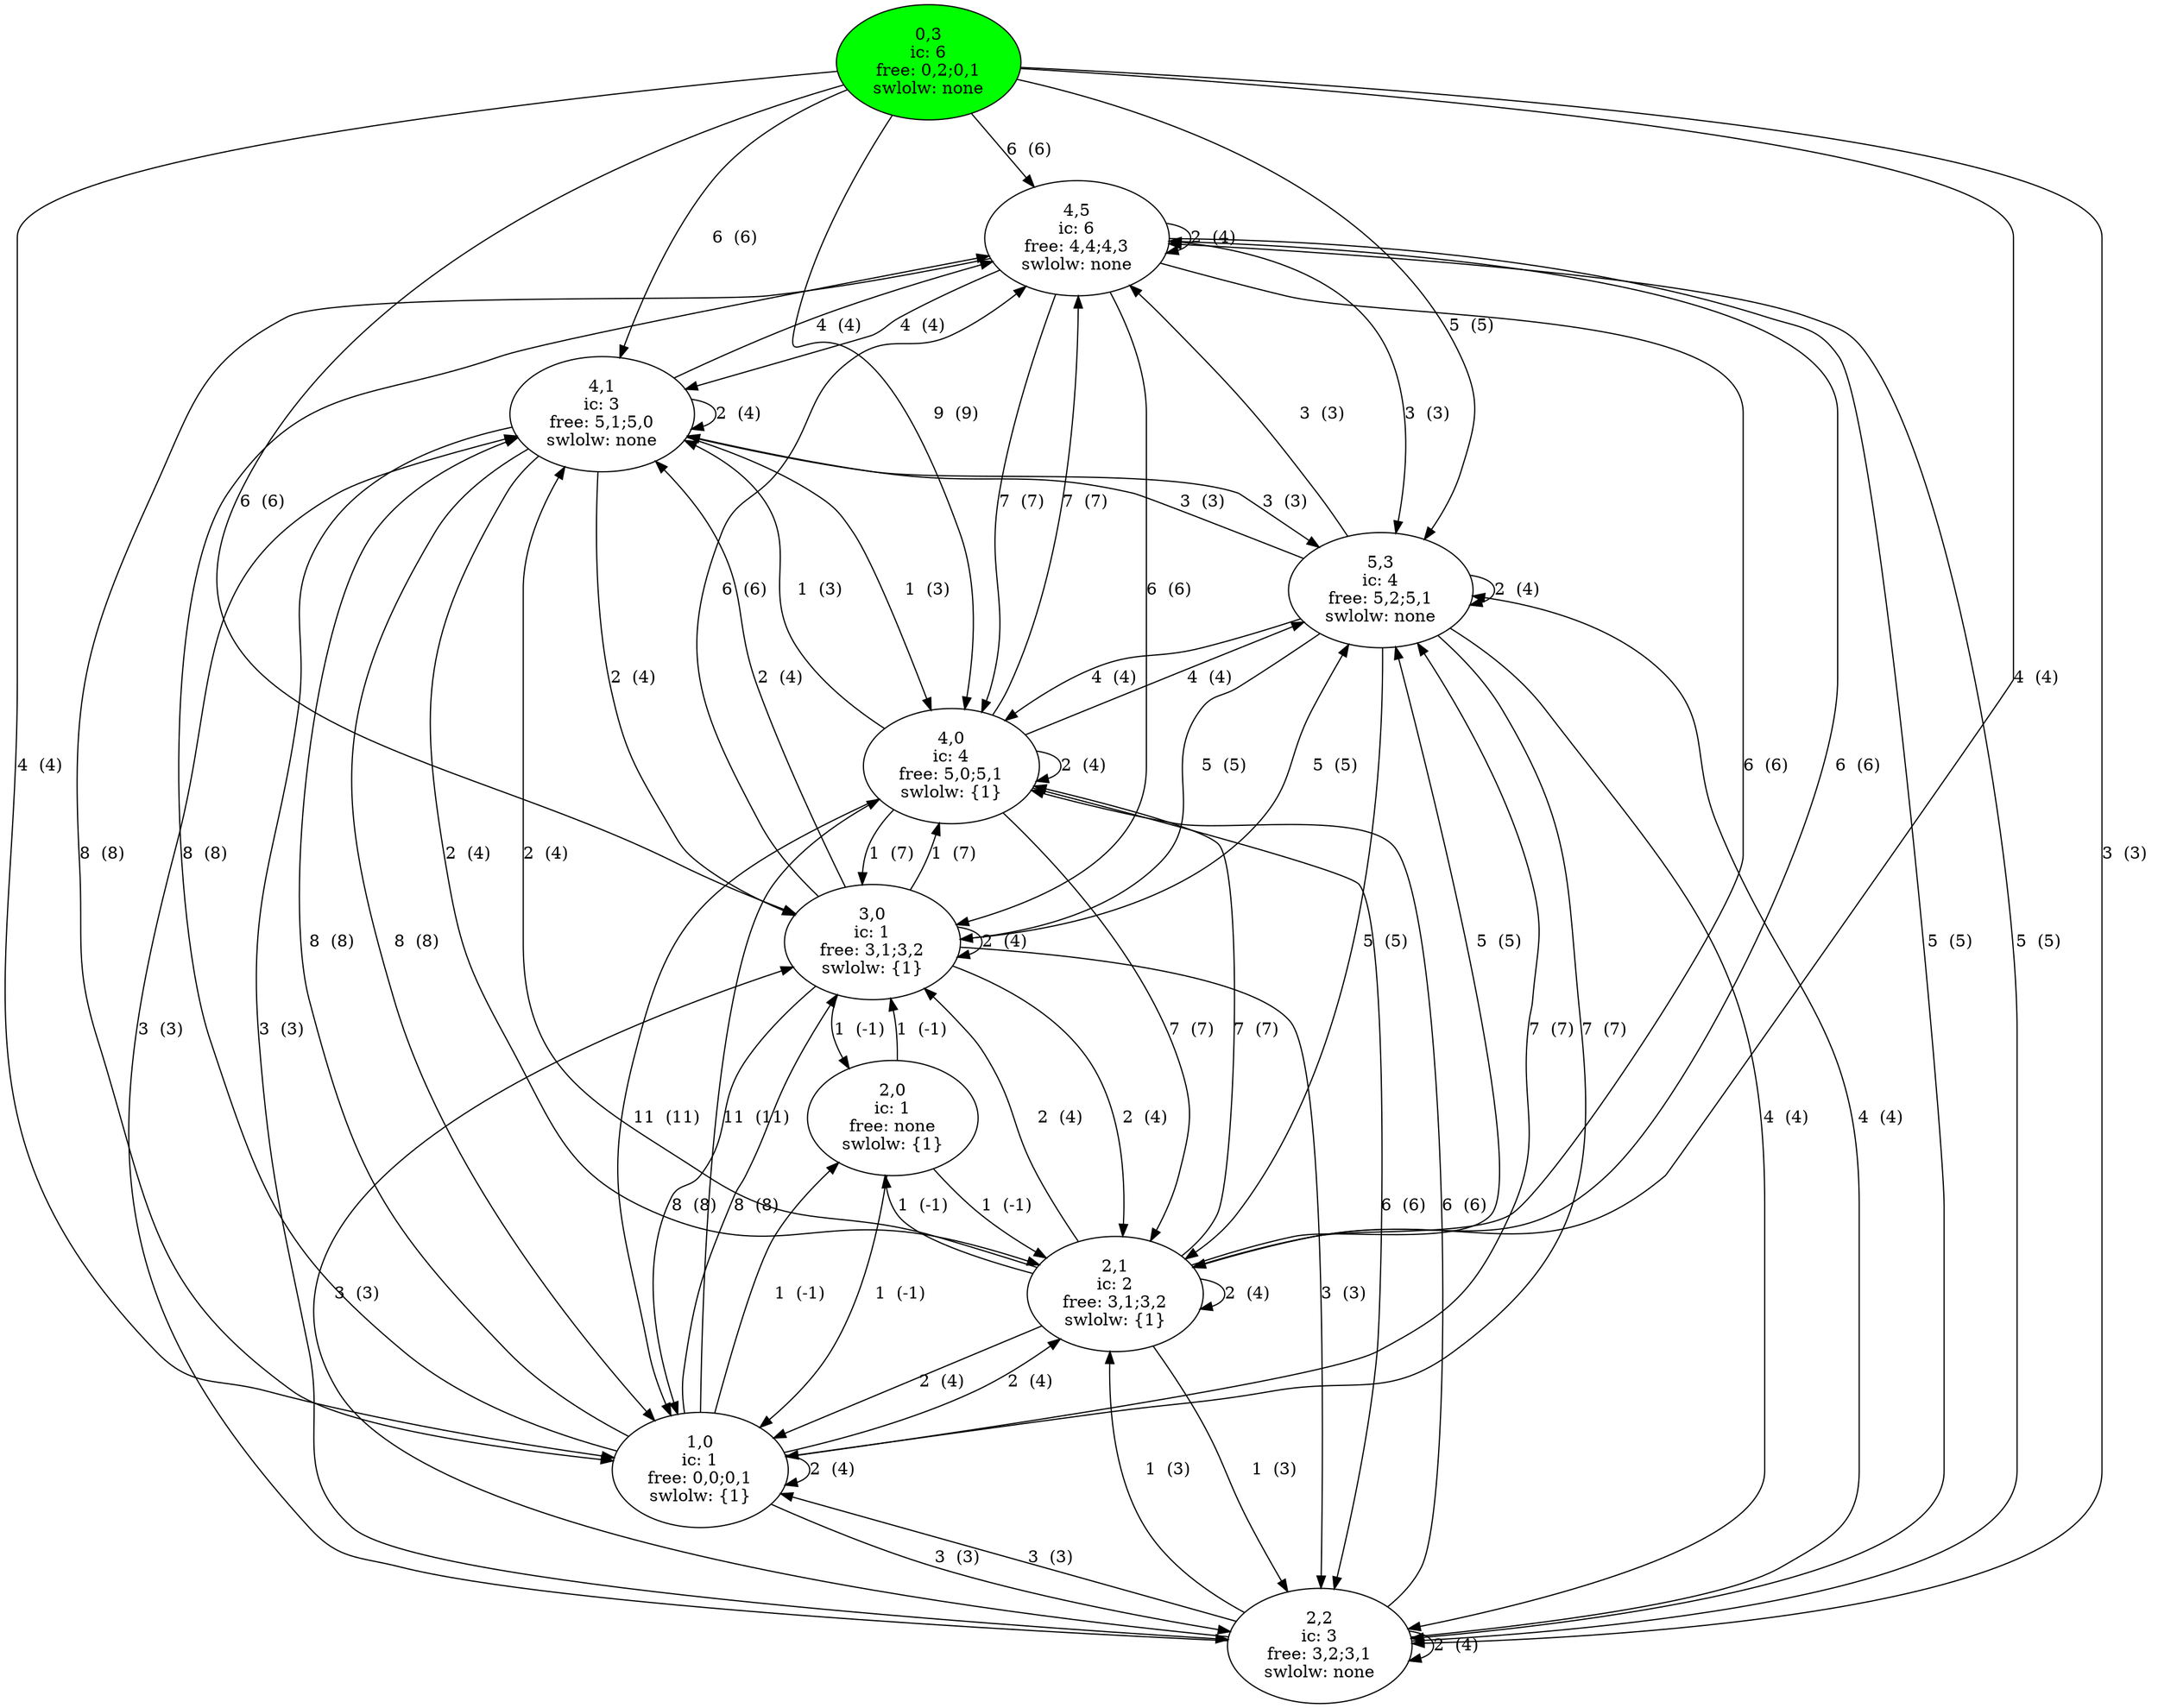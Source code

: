 digraph "example5.txt_fields" {
	compound=true
	"4_5" [label="4,5
ic: 6
free: 4,4;4,3
swlolw: none" pos="11.2,2.8!"]
	"4_1" [label="4,1
ic: 3
free: 5,1;5,0
swlolw: none" pos="11.2,14.0!"]
	"2_2" [label="2,2
ic: 3
free: 3,2;3,1
swlolw: none" pos="5.6,11.2!"]
	"2_1" [label="2,1
ic: 2
free: 3,1;3,2
swlolw: {1}" pos="5.6,14.0!"]
	"1_0" [label="1,0
ic: 1
free: 0,0;0,1
swlolw: {1}" pos="2.8,16.799999999999997!"]
	"2_0" [label="2,0
ic: 1
free: none
swlolw: {1}" pos="5.6,16.799999999999997!"]
	"3_0" [label="3,0
ic: 1
free: 3,1;3,2
swlolw: {1}" pos="8.399999999999999,16.799999999999997!"]
	"4_0" [label="4,0
ic: 4
free: 5,0;5,1
swlolw: {1}" pos="11.2,16.799999999999997!"]
	"5_3" [label="5,3
ic: 4
free: 5,2;5,1
swlolw: none" pos="14.0,8.399999999999999!"]
	"0_3" [label="0,3
ic: 6
free: 0,2;0,1
swlolw: none" fillcolor=green pos="0.0,8.399999999999999!" style=filled]
	"4_5" -> "4_5" [label="2  (4) "]
	"4_5" -> "5_3" [label="3  (3) "]
	"4_5" -> "4_1" [label="4  (4) "]
	"4_5" -> "2_2" [label="5  (5) "]
	"4_5" -> "3_0" [label="6  (6) "]
	"4_5" -> "2_1" [label="6  (6) "]
	"4_5" -> "4_0" [label="7  (7) "]
	"4_5" -> "1_0" [label="8  (8) "]
	"4_1" -> "4_0" [label="1  (3) "]
	"4_1" -> "3_0" [label="2  (4) "]
	"4_1" -> "2_1" [label="2  (4) "]
	"4_1" -> "4_1" [label="2  (4) "]
	"4_1" -> "5_3" [label="3  (3) "]
	"4_1" -> "2_2" [label="3  (3) "]
	"4_1" -> "4_5" [label="4  (4) "]
	"4_1" -> "1_0" [label="8  (8) "]
	"2_2" -> "2_1" [label="1  (3) "]
	"2_2" -> "2_2" [label="2  (4) "]
	"2_2" -> "1_0" [label="3  (3) "]
	"2_2" -> "3_0" [label="3  (3) "]
	"2_2" -> "4_1" [label="3  (3) "]
	"2_2" -> "5_3" [label="4  (4) "]
	"2_2" -> "4_5" [label="5  (5) "]
	"2_2" -> "4_0" [label="6  (6) "]
	"2_1" -> "2_0" [label="1  (-1) "]
	"2_1" -> "2_2" [label="1  (3) "]
	"2_1" -> "1_0" [label="2  (4) "]
	"2_1" -> "3_0" [label="2  (4) "]
	"2_1" -> "4_1" [label="2  (4) "]
	"2_1" -> "2_1" [label="2  (4) "]
	"2_1" -> "5_3" [label="5  (5) "]
	"2_1" -> "4_5" [label="6  (6) "]
	"2_1" -> "4_0" [label="7  (7) "]
	"1_0" -> "2_0" [label="1  (-1) "]
	"1_0" -> "2_1" [label="2  (4) "]
	"1_0" -> "1_0" [label="2  (4) "]
	"1_0" -> "2_2" [label="3  (3) "]
	"1_0" -> "5_3" [label="7  (7) "]
	"1_0" -> "3_0" [label="8  (8) "]
	"1_0" -> "4_1" [label="8  (8) "]
	"1_0" -> "4_5" [label="8  (8) "]
	"1_0" -> "4_0" [label="11  (11) "]
	"2_0" -> "1_0" [label="1  (-1) "]
	"2_0" -> "3_0" [label="1  (-1) "]
	"2_0" -> "2_1" [label="1  (-1) "]
	"3_0" -> "2_0" [label="1  (-1) "]
	"3_0" -> "4_0" [label="1  (7) "]
	"3_0" -> "4_1" [label="2  (4) "]
	"3_0" -> "2_1" [label="2  (4) "]
	"3_0" -> "3_0" [label="2  (4) "]
	"3_0" -> "2_2" [label="3  (3) "]
	"3_0" -> "5_3" [label="5  (5) "]
	"3_0" -> "4_5" [label="6  (6) "]
	"3_0" -> "1_0" [label="8  (8) "]
	"4_0" -> "3_0" [label="1  (7) "]
	"4_0" -> "4_1" [label="1  (3) "]
	"4_0" -> "4_0" [label="2  (4) "]
	"4_0" -> "5_3" [label="4  (4) "]
	"4_0" -> "2_2" [label="6  (6) "]
	"4_0" -> "2_1" [label="7  (7) "]
	"4_0" -> "4_5" [label="7  (7) "]
	"4_0" -> "1_0" [label="11  (11) "]
	"5_3" -> "5_3" [label="2  (4) "]
	"5_3" -> "4_1" [label="3  (3) "]
	"5_3" -> "4_5" [label="3  (3) "]
	"5_3" -> "4_0" [label="4  (4) "]
	"5_3" -> "2_2" [label="4  (4) "]
	"5_3" -> "3_0" [label="5  (5) "]
	"5_3" -> "2_1" [label="5  (5) "]
	"5_3" -> "1_0" [label="7  (7) "]
	"0_3" -> "2_2" [label="3  (3) "]
	"0_3" -> "1_0" [label="4  (4) "]
	"0_3" -> "2_1" [label="4  (4) "]
	"0_3" -> "5_3" [label="5  (5) "]
	"0_3" -> "3_0" [label="6  (6) "]
	"0_3" -> "4_1" [label="6  (6) "]
	"0_3" -> "4_5" [label="6  (6) "]
	"0_3" -> "4_0" [label="9  (9) "]
}

